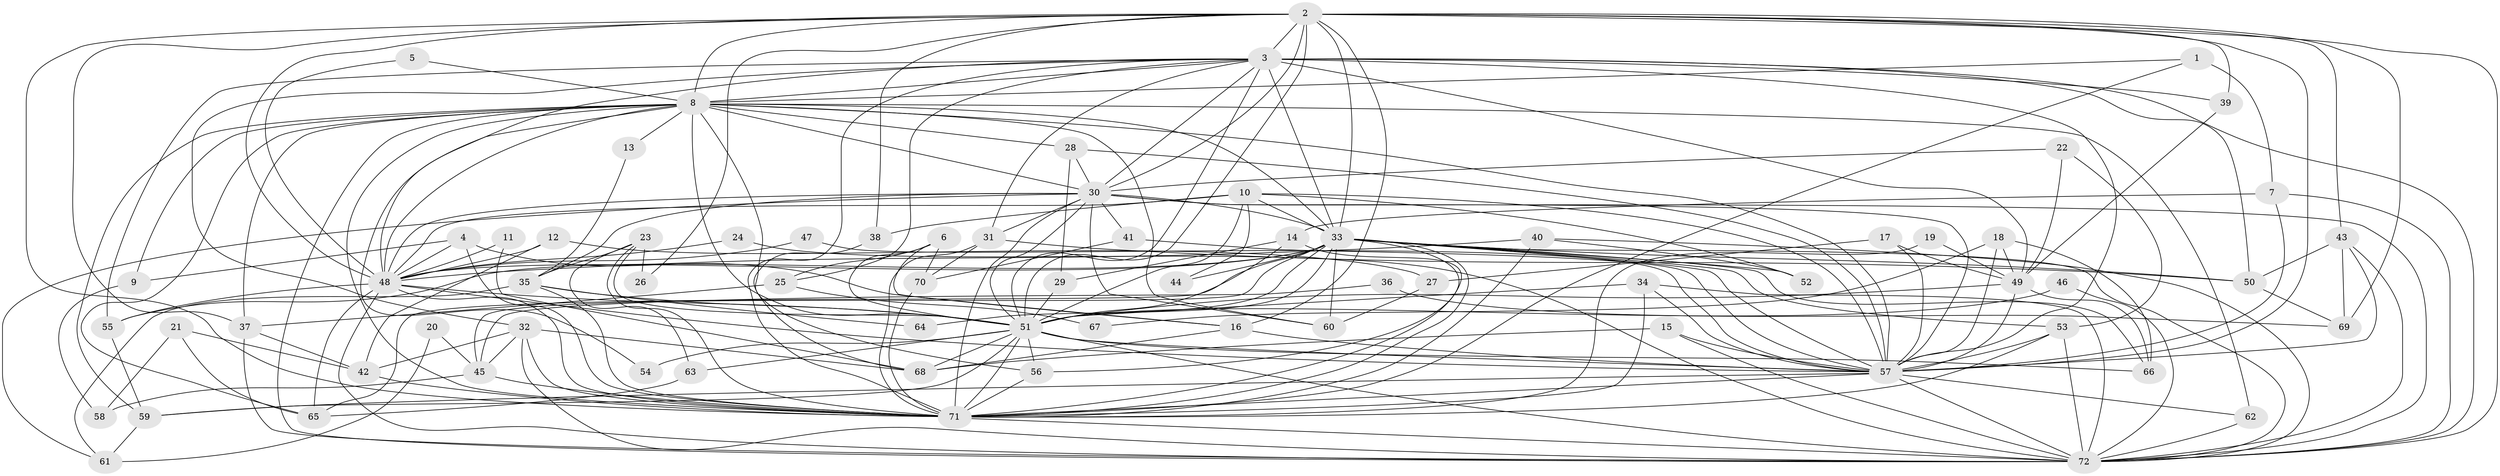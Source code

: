 // original degree distribution, {23: 0.013986013986013986, 17: 0.013986013986013986, 29: 0.013986013986013986, 25: 0.006993006993006993, 26: 0.006993006993006993, 27: 0.006993006993006993, 18: 0.006993006993006993, 5: 0.07692307692307693, 4: 0.0979020979020979, 7: 0.013986013986013986, 3: 0.18181818181818182, 2: 0.5244755244755245, 9: 0.006993006993006993, 8: 0.006993006993006993, 6: 0.02097902097902098}
// Generated by graph-tools (version 1.1) at 2025/01/03/09/25 03:01:13]
// undirected, 72 vertices, 216 edges
graph export_dot {
graph [start="1"]
  node [color=gray90,style=filled];
  1;
  2;
  3;
  4;
  5;
  6;
  7;
  8;
  9;
  10;
  11;
  12;
  13;
  14;
  15;
  16;
  17;
  18;
  19;
  20;
  21;
  22;
  23;
  24;
  25;
  26;
  27;
  28;
  29;
  30;
  31;
  32;
  33;
  34;
  35;
  36;
  37;
  38;
  39;
  40;
  41;
  42;
  43;
  44;
  45;
  46;
  47;
  48;
  49;
  50;
  51;
  52;
  53;
  54;
  55;
  56;
  57;
  58;
  59;
  60;
  61;
  62;
  63;
  64;
  65;
  66;
  67;
  68;
  69;
  70;
  71;
  72;
  1 -- 7 [weight=1.0];
  1 -- 8 [weight=1.0];
  1 -- 71 [weight=1.0];
  2 -- 3 [weight=1.0];
  2 -- 8 [weight=1.0];
  2 -- 16 [weight=1.0];
  2 -- 26 [weight=1.0];
  2 -- 30 [weight=1.0];
  2 -- 33 [weight=1.0];
  2 -- 37 [weight=1.0];
  2 -- 38 [weight=1.0];
  2 -- 39 [weight=1.0];
  2 -- 43 [weight=1.0];
  2 -- 48 [weight=1.0];
  2 -- 51 [weight=1.0];
  2 -- 57 [weight=1.0];
  2 -- 69 [weight=1.0];
  2 -- 71 [weight=2.0];
  2 -- 72 [weight=1.0];
  3 -- 8 [weight=1.0];
  3 -- 25 [weight=1.0];
  3 -- 30 [weight=1.0];
  3 -- 31 [weight=1.0];
  3 -- 32 [weight=1.0];
  3 -- 33 [weight=1.0];
  3 -- 39 [weight=1.0];
  3 -- 48 [weight=1.0];
  3 -- 49 [weight=1.0];
  3 -- 50 [weight=1.0];
  3 -- 51 [weight=1.0];
  3 -- 55 [weight=1.0];
  3 -- 57 [weight=2.0];
  3 -- 71 [weight=2.0];
  3 -- 72 [weight=3.0];
  4 -- 9 [weight=1.0];
  4 -- 16 [weight=1.0];
  4 -- 48 [weight=1.0];
  4 -- 71 [weight=1.0];
  5 -- 8 [weight=1.0];
  5 -- 48 [weight=1.0];
  6 -- 16 [weight=1.0];
  6 -- 25 [weight=1.0];
  6 -- 51 [weight=1.0];
  6 -- 70 [weight=1.0];
  7 -- 14 [weight=1.0];
  7 -- 57 [weight=1.0];
  7 -- 72 [weight=1.0];
  8 -- 9 [weight=1.0];
  8 -- 13 [weight=1.0];
  8 -- 28 [weight=1.0];
  8 -- 30 [weight=1.0];
  8 -- 33 [weight=1.0];
  8 -- 37 [weight=1.0];
  8 -- 48 [weight=1.0];
  8 -- 51 [weight=1.0];
  8 -- 54 [weight=1.0];
  8 -- 56 [weight=1.0];
  8 -- 57 [weight=2.0];
  8 -- 59 [weight=1.0];
  8 -- 60 [weight=1.0];
  8 -- 62 [weight=2.0];
  8 -- 65 [weight=1.0];
  8 -- 71 [weight=1.0];
  8 -- 72 [weight=3.0];
  9 -- 58 [weight=1.0];
  10 -- 33 [weight=1.0];
  10 -- 38 [weight=1.0];
  10 -- 44 [weight=1.0];
  10 -- 48 [weight=1.0];
  10 -- 51 [weight=1.0];
  10 -- 52 [weight=1.0];
  10 -- 57 [weight=1.0];
  11 -- 48 [weight=2.0];
  11 -- 68 [weight=1.0];
  12 -- 27 [weight=1.0];
  12 -- 42 [weight=1.0];
  12 -- 48 [weight=1.0];
  13 -- 35 [weight=1.0];
  14 -- 29 [weight=1.0];
  14 -- 51 [weight=1.0];
  14 -- 71 [weight=1.0];
  15 -- 57 [weight=1.0];
  15 -- 68 [weight=1.0];
  15 -- 72 [weight=1.0];
  16 -- 57 [weight=2.0];
  16 -- 68 [weight=1.0];
  17 -- 27 [weight=1.0];
  17 -- 49 [weight=1.0];
  17 -- 57 [weight=1.0];
  18 -- 49 [weight=1.0];
  18 -- 57 [weight=1.0];
  18 -- 66 [weight=1.0];
  18 -- 67 [weight=1.0];
  19 -- 49 [weight=1.0];
  19 -- 71 [weight=1.0];
  20 -- 45 [weight=1.0];
  20 -- 61 [weight=1.0];
  21 -- 42 [weight=1.0];
  21 -- 58 [weight=1.0];
  21 -- 65 [weight=1.0];
  22 -- 30 [weight=1.0];
  22 -- 49 [weight=1.0];
  22 -- 53 [weight=1.0];
  23 -- 26 [weight=1.0];
  23 -- 35 [weight=2.0];
  23 -- 51 [weight=1.0];
  23 -- 63 [weight=1.0];
  23 -- 71 [weight=1.0];
  24 -- 48 [weight=1.0];
  24 -- 72 [weight=1.0];
  25 -- 37 [weight=1.0];
  25 -- 67 [weight=1.0];
  27 -- 60 [weight=1.0];
  28 -- 29 [weight=1.0];
  28 -- 30 [weight=1.0];
  28 -- 57 [weight=1.0];
  29 -- 51 [weight=1.0];
  30 -- 31 [weight=1.0];
  30 -- 33 [weight=2.0];
  30 -- 35 [weight=1.0];
  30 -- 41 [weight=1.0];
  30 -- 48 [weight=1.0];
  30 -- 51 [weight=1.0];
  30 -- 57 [weight=1.0];
  30 -- 60 [weight=1.0];
  30 -- 61 [weight=1.0];
  30 -- 71 [weight=1.0];
  30 -- 72 [weight=1.0];
  31 -- 50 [weight=1.0];
  31 -- 70 [weight=1.0];
  31 -- 71 [weight=1.0];
  32 -- 42 [weight=1.0];
  32 -- 45 [weight=1.0];
  32 -- 68 [weight=2.0];
  32 -- 71 [weight=1.0];
  32 -- 72 [weight=1.0];
  33 -- 44 [weight=1.0];
  33 -- 45 [weight=1.0];
  33 -- 48 [weight=2.0];
  33 -- 50 [weight=1.0];
  33 -- 51 [weight=3.0];
  33 -- 52 [weight=1.0];
  33 -- 53 [weight=1.0];
  33 -- 55 [weight=1.0];
  33 -- 56 [weight=1.0];
  33 -- 57 [weight=1.0];
  33 -- 60 [weight=1.0];
  33 -- 64 [weight=1.0];
  33 -- 65 [weight=1.0];
  33 -- 66 [weight=1.0];
  33 -- 71 [weight=2.0];
  33 -- 72 [weight=1.0];
  34 -- 51 [weight=1.0];
  34 -- 57 [weight=1.0];
  34 -- 71 [weight=1.0];
  34 -- 72 [weight=1.0];
  35 -- 51 [weight=1.0];
  35 -- 61 [weight=1.0];
  35 -- 64 [weight=1.0];
  35 -- 71 [weight=1.0];
  36 -- 45 [weight=1.0];
  36 -- 69 [weight=1.0];
  37 -- 42 [weight=1.0];
  37 -- 72 [weight=1.0];
  38 -- 68 [weight=1.0];
  39 -- 49 [weight=1.0];
  40 -- 48 [weight=1.0];
  40 -- 52 [weight=1.0];
  40 -- 71 [weight=2.0];
  40 -- 72 [weight=1.0];
  41 -- 57 [weight=1.0];
  41 -- 70 [weight=1.0];
  42 -- 71 [weight=1.0];
  43 -- 50 [weight=1.0];
  43 -- 57 [weight=1.0];
  43 -- 69 [weight=1.0];
  43 -- 72 [weight=1.0];
  45 -- 58 [weight=1.0];
  45 -- 71 [weight=1.0];
  46 -- 51 [weight=1.0];
  46 -- 72 [weight=1.0];
  47 -- 48 [weight=1.0];
  47 -- 57 [weight=2.0];
  48 -- 51 [weight=2.0];
  48 -- 55 [weight=1.0];
  48 -- 57 [weight=1.0];
  48 -- 65 [weight=1.0];
  48 -- 71 [weight=1.0];
  48 -- 72 [weight=1.0];
  49 -- 51 [weight=1.0];
  49 -- 57 [weight=1.0];
  49 -- 66 [weight=1.0];
  50 -- 69 [weight=1.0];
  51 -- 54 [weight=1.0];
  51 -- 56 [weight=1.0];
  51 -- 57 [weight=1.0];
  51 -- 59 [weight=1.0];
  51 -- 63 [weight=1.0];
  51 -- 66 [weight=1.0];
  51 -- 68 [weight=1.0];
  51 -- 71 [weight=1.0];
  51 -- 72 [weight=1.0];
  53 -- 57 [weight=1.0];
  53 -- 71 [weight=1.0];
  53 -- 72 [weight=1.0];
  55 -- 59 [weight=1.0];
  56 -- 71 [weight=1.0];
  57 -- 59 [weight=1.0];
  57 -- 62 [weight=1.0];
  57 -- 71 [weight=2.0];
  57 -- 72 [weight=1.0];
  59 -- 61 [weight=1.0];
  62 -- 72 [weight=1.0];
  63 -- 65 [weight=1.0];
  70 -- 71 [weight=1.0];
  71 -- 72 [weight=1.0];
}
